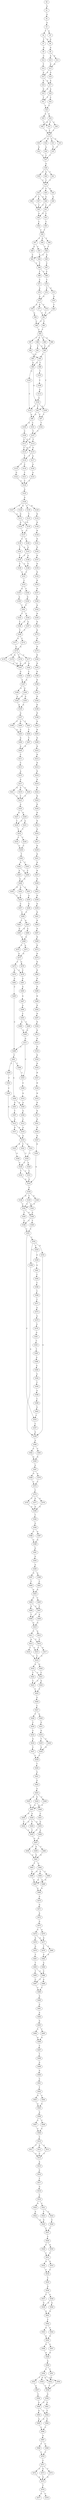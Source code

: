 strict digraph  {
	S0 -> S1 [ label = A ];
	S1 -> S2 [ label = G ];
	S2 -> S3 [ label = A ];
	S3 -> S4 [ label = T ];
	S3 -> S5 [ label = A ];
	S4 -> S6 [ label = G ];
	S4 -> S7 [ label = T ];
	S5 -> S6 [ label = G ];
	S6 -> S8 [ label = A ];
	S7 -> S9 [ label = G ];
	S8 -> S10 [ label = A ];
	S8 -> S11 [ label = G ];
	S9 -> S12 [ label = C ];
	S10 -> S13 [ label = G ];
	S11 -> S13 [ label = G ];
	S12 -> S14 [ label = T ];
	S13 -> S15 [ label = A ];
	S13 -> S16 [ label = G ];
	S14 -> S15 [ label = A ];
	S15 -> S17 [ label = A ];
	S15 -> S18 [ label = G ];
	S16 -> S17 [ label = A ];
	S17 -> S19 [ label = G ];
	S17 -> S20 [ label = A ];
	S18 -> S19 [ label = G ];
	S19 -> S21 [ label = T ];
	S20 -> S21 [ label = T ];
	S20 -> S22 [ label = C ];
	S21 -> S23 [ label = T ];
	S22 -> S23 [ label = T ];
	S23 -> S24 [ label = G ];
	S23 -> S25 [ label = A ];
	S24 -> S26 [ label = C ];
	S24 -> S27 [ label = T ];
	S24 -> S28 [ label = G ];
	S25 -> S27 [ label = T ];
	S26 -> S29 [ label = T ];
	S27 -> S29 [ label = T ];
	S28 -> S29 [ label = T ];
	S29 -> S30 [ label = T ];
	S29 -> S31 [ label = A ];
	S29 -> S32 [ label = G ];
	S29 -> S33 [ label = C ];
	S30 -> S34 [ label = G ];
	S31 -> S35 [ label = T ];
	S32 -> S36 [ label = A ];
	S33 -> S35 [ label = T ];
	S34 -> S37 [ label = T ];
	S35 -> S37 [ label = T ];
	S36 -> S37 [ label = T ];
	S37 -> S38 [ label = G ];
	S38 -> S39 [ label = C ];
	S38 -> S40 [ label = A ];
	S38 -> S41 [ label = T ];
	S39 -> S42 [ label = T ];
	S40 -> S42 [ label = T ];
	S41 -> S42 [ label = T ];
	S42 -> S43 [ label = T ];
	S42 -> S44 [ label = A ];
	S42 -> S45 [ label = C ];
	S43 -> S46 [ label = G ];
	S43 -> S47 [ label = C ];
	S43 -> S48 [ label = T ];
	S44 -> S49 [ label = A ];
	S45 -> S46 [ label = G ];
	S46 -> S50 [ label = T ];
	S46 -> S51 [ label = C ];
	S47 -> S50 [ label = T ];
	S48 -> S50 [ label = T ];
	S49 -> S51 [ label = C ];
	S50 -> S52 [ label = G ];
	S51 -> S53 [ label = T ];
	S51 -> S52 [ label = G ];
	S52 -> S54 [ label = C ];
	S53 -> S55 [ label = T ];
	S54 -> S56 [ label = T ];
	S55 -> S56 [ label = T ];
	S56 -> S57 [ label = C ];
	S56 -> S58 [ label = T ];
	S56 -> S59 [ label = G ];
	S57 -> S60 [ label = G ];
	S57 -> S61 [ label = C ];
	S58 -> S62 [ label = T ];
	S59 -> S62 [ label = T ];
	S60 -> S63 [ label = C ];
	S61 -> S64 [ label = T ];
	S62 -> S63 [ label = C ];
	S62 -> S65 [ label = G ];
	S63 -> S66 [ label = T ];
	S64 -> S66 [ label = T ];
	S65 -> S67 [ label = C ];
	S66 -> S68 [ label = C ];
	S66 -> S69 [ label = T ];
	S67 -> S68 [ label = C ];
	S68 -> S70 [ label = T ];
	S69 -> S71 [ label = C ];
	S70 -> S72 [ label = C ];
	S70 -> S73 [ label = G ];
	S71 -> S74 [ label = A ];
	S72 -> S75 [ label = A ];
	S73 -> S76 [ label = G ];
	S74 -> S75 [ label = A ];
	S75 -> S77 [ label = G ];
	S75 -> S78 [ label = A ];
	S75 -> S79 [ label = C ];
	S76 -> S80 [ label = T ];
	S77 -> S81 [ label = C ];
	S78 -> S82 [ label = A ];
	S79 -> S81 [ label = C ];
	S80 -> S81 [ label = C ];
	S81 -> S83 [ label = T ];
	S81 -> S84 [ label = C ];
	S82 -> S84 [ label = C ];
	S83 -> S85 [ label = T ];
	S84 -> S85 [ label = T ];
	S85 -> S86 [ label = G ];
	S85 -> S87 [ label = T ];
	S85 -> S88 [ label = C ];
	S85 -> S89 [ label = A ];
	S86 -> S90 [ label = C ];
	S86 -> S91 [ label = T ];
	S87 -> S92 [ label = G ];
	S88 -> S90 [ label = C ];
	S89 -> S90 [ label = C ];
	S90 -> S93 [ label = T ];
	S90 -> S94 [ label = T ];
	S91 -> S95 [ label = C ];
	S92 -> S94 [ label = T ];
	S93 -> S96 [ label = G ];
	S93 -> S97 [ label = T ];
	S94 -> S98 [ label = T ];
	S94 -> S99 [ label = G ];
	S95 -> S99 [ label = G ];
	S96 -> S100 [ label = A ];
	S96 -> S101 [ label = C ];
	S97 -> S102 [ label = T ];
	S98 -> S103 [ label = T ];
	S99 -> S104 [ label = A ];
	S99 -> S105 [ label = G ];
	S100 -> S106 [ label = C ];
	S101 -> S107 [ label = T ];
	S102 -> S107 [ label = T ];
	S103 -> S108 [ label = T ];
	S104 -> S109 [ label = A ];
	S104 -> S93 [ label = T ];
	S104 -> S110 [ label = C ];
	S105 -> S110 [ label = C ];
	S106 -> S111 [ label = C ];
	S106 -> S112 [ label = T ];
	S107 -> S111 [ label = C ];
	S107 -> S112 [ label = T ];
	S108 -> S113 [ label = A ];
	S109 -> S97 [ label = T ];
	S110 -> S96 [ label = G ];
	S111 -> S114 [ label = T ];
	S111 -> S115 [ label = G ];
	S112 -> S115 [ label = G ];
	S112 -> S114 [ label = T ];
	S113 -> S104 [ label = A ];
	S114 -> S116 [ label = T ];
	S115 -> S116 [ label = T ];
	S115 -> S117 [ label = A ];
	S116 -> S118 [ label = C ];
	S116 -> S119 [ label = T ];
	S117 -> S120 [ label = A ];
	S118 -> S121 [ label = T ];
	S119 -> S122 [ label = G ];
	S120 -> S123 [ label = A ];
	S121 -> S124 [ label = C ];
	S122 -> S124 [ label = C ];
	S123 -> S124 [ label = C ];
	S124 -> S125 [ label = A ];
	S125 -> S126 [ label = G ];
	S126 -> S127 [ label = G ];
	S126 -> S128 [ label = A ];
	S126 -> S129 [ label = N ];
	S126 -> S130 [ label = C ];
	S127 -> S131 [ label = G ];
	S128 -> S131 [ label = G ];
	S129 -> S132 [ label = N ];
	S130 -> S133 [ label = T ];
	S131 -> S134 [ label = G ];
	S131 -> S135 [ label = T ];
	S132 -> S136 [ label = N ];
	S133 -> S134 [ label = G ];
	S134 -> S137 [ label = C ];
	S135 -> S137 [ label = C ];
	S136 -> S138 [ label = N ];
	S137 -> S139 [ label = C ];
	S137 -> S140 [ label = G ];
	S138 -> S141 [ label = N ];
	S139 -> S142 [ label = T ];
	S139 -> S143 [ label = A ];
	S140 -> S143 [ label = A ];
	S141 -> S144 [ label = N ];
	S142 -> S145 [ label = C ];
	S143 -> S145 [ label = C ];
	S143 -> S146 [ label = A ];
	S144 -> S147 [ label = N ];
	S145 -> S148 [ label = T ];
	S145 -> S149 [ label = C ];
	S146 -> S148 [ label = T ];
	S147 -> S150 [ label = N ];
	S148 -> S151 [ label = C ];
	S149 -> S151 [ label = C ];
	S150 -> S152 [ label = N ];
	S151 -> S153 [ label = C ];
	S152 -> S154 [ label = N ];
	S153 -> S155 [ label = G ];
	S153 -> S156 [ label = T ];
	S154 -> S157 [ label = N ];
	S155 -> S158 [ label = A ];
	S156 -> S159 [ label = G ];
	S157 -> S160 [ label = N ];
	S158 -> S161 [ label = T ];
	S159 -> S161 [ label = T ];
	S160 -> S162 [ label = N ];
	S161 -> S163 [ label = T ];
	S161 -> S164 [ label = C ];
	S162 -> S165 [ label = N ];
	S163 -> S166 [ label = C ];
	S164 -> S166 [ label = C ];
	S164 -> S167 [ label = A ];
	S165 -> S168 [ label = N ];
	S166 -> S169 [ label = T ];
	S167 -> S169 [ label = T ];
	S168 -> S170 [ label = N ];
	S169 -> S171 [ label = G ];
	S169 -> S172 [ label = C ];
	S170 -> S173 [ label = N ];
	S171 -> S174 [ label = A ];
	S172 -> S174 [ label = A ];
	S173 -> S175 [ label = N ];
	S174 -> S176 [ label = T ];
	S174 -> S177 [ label = C ];
	S174 -> S178 [ label = G ];
	S174 -> S179 [ label = A ];
	S175 -> S180 [ label = N ];
	S176 -> S181 [ label = G ];
	S177 -> S182 [ label = A ];
	S177 -> S181 [ label = G ];
	S178 -> S181 [ label = G ];
	S179 -> S181 [ label = G ];
	S180 -> S183 [ label = N ];
	S181 -> S184 [ label = G ];
	S182 -> S185 [ label = C ];
	S183 -> S186 [ label = N ];
	S184 -> S187 [ label = A ];
	S185 -> S187 [ label = A ];
	S186 -> S188 [ label = N ];
	S187 -> S189 [ label = A ];
	S187 -> S190 [ label = G ];
	S188 -> S191 [ label = N ];
	S189 -> S192 [ label = A ];
	S190 -> S193 [ label = G ];
	S190 -> S192 [ label = A ];
	S191 -> S194 [ label = N ];
	S192 -> S195 [ label = A ];
	S193 -> S195 [ label = A ];
	S194 -> S196 [ label = N ];
	S195 -> S197 [ label = G ];
	S196 -> S198 [ label = N ];
	S197 -> S199 [ label = C ];
	S197 -> S200 [ label = G ];
	S197 -> S201 [ label = T ];
	S198 -> S202 [ label = N ];
	S199 -> S203 [ label = A ];
	S200 -> S203 [ label = A ];
	S201 -> S204 [ label = T ];
	S202 -> S205 [ label = N ];
	S203 -> S206 [ label = G ];
	S204 -> S207 [ label = T ];
	S205 -> S208 [ label = N ];
	S206 -> S209 [ label = G ];
	S207 -> S209 [ label = G ];
	S208 -> S210 [ label = N ];
	S209 -> S211 [ label = C ];
	S210 -> S212 [ label = N ];
	S211 -> S213 [ label = C ];
	S212 -> S214 [ label = N ];
	S213 -> S215 [ label = A ];
	S214 -> S216 [ label = N ];
	S215 -> S217 [ label = A ];
	S216 -> S218 [ label = N ];
	S217 -> S219 [ label = A ];
	S217 -> S220 [ label = C ];
	S217 -> S221 [ label = G ];
	S218 -> S222 [ label = N ];
	S219 -> S223 [ label = C ];
	S220 -> S223 [ label = C ];
	S221 -> S223 [ label = C ];
	S222 -> S224 [ label = N ];
	S223 -> S225 [ label = A ];
	S224 -> S226 [ label = N ];
	S225 -> S227 [ label = A ];
	S225 -> S228 [ label = G ];
	S226 -> S229 [ label = N ];
	S227 -> S230 [ label = C ];
	S228 -> S231 [ label = A ];
	S228 -> S230 [ label = C ];
	S229 -> S232 [ label = N ];
	S230 -> S233 [ label = T ];
	S231 -> S233 [ label = T ];
	S232 -> S234 [ label = N ];
	S233 -> S235 [ label = C ];
	S233 -> S236 [ label = T ];
	S234 -> S237 [ label = N ];
	S235 -> S238 [ label = C ];
	S236 -> S238 [ label = C ];
	S237 -> S239 [ label = N ];
	S238 -> S240 [ label = T ];
	S239 -> S241 [ label = N ];
	S240 -> S242 [ label = G ];
	S240 -> S243 [ label = T ];
	S241 -> S244 [ label = N ];
	S242 -> S245 [ label = A ];
	S242 -> S246 [ label = C ];
	S243 -> S246 [ label = C ];
	S244 -> S247 [ label = N ];
	S245 -> S248 [ label = G ];
	S246 -> S248 [ label = G ];
	S247 -> S249 [ label = N ];
	S248 -> S250 [ label = G ];
	S248 -> S251 [ label = C ];
	S248 -> S252 [ label = A ];
	S249 -> S253 [ label = N ];
	S250 -> S254 [ label = T ];
	S251 -> S255 [ label = A ];
	S252 -> S254 [ label = T ];
	S253 -> S256 [ label = N ];
	S254 -> S257 [ label = C ];
	S255 -> S258 [ label = G ];
	S256 -> S259 [ label = N ];
	S257 -> S260 [ label = C ];
	S258 -> S260 [ label = C ];
	S259 -> S261 [ label = N ];
	S260 -> S262 [ label = C ];
	S260 -> S263 [ label = A ];
	S261 -> S264 [ label = N ];
	S262 -> S265 [ label = G ];
	S263 -> S266 [ label = A ];
	S263 -> S265 [ label = G ];
	S264 -> S267 [ label = N ];
	S265 -> S268 [ label = G ];
	S266 -> S268 [ label = G ];
	S267 -> S269 [ label = N ];
	S268 -> S270 [ label = C ];
	S268 -> S271 [ label = A ];
	S269 -> S272 [ label = N ];
	S270 -> S273 [ label = G ];
	S271 -> S273 [ label = G ];
	S272 -> S274 [ label = N ];
	S273 -> S275 [ label = C ];
	S273 -> S276 [ label = G ];
	S274 -> S277 [ label = N ];
	S275 -> S278 [ label = C ];
	S275 -> S279 [ label = A ];
	S276 -> S278 [ label = C ];
	S277 -> S280 [ label = N ];
	S278 -> S281 [ label = A ];
	S279 -> S282 [ label = G ];
	S280 -> S283 [ label = N ];
	S281 -> S284 [ label = G ];
	S282 -> S285 [ label = C ];
	S283 -> S286 [ label = N ];
	S284 -> S287 [ label = G ];
	S285 -> S288 [ label = C ];
	S286 -> S289 [ label = N ];
	S287 -> S290 [ label = A ];
	S288 -> S291 [ label = C ];
	S289 -> S292 [ label = N ];
	S290 -> S293 [ label = C ];
	S291 -> S294 [ label = A ];
	S291 -> S295 [ label = C ];
	S291 -> S296 [ label = T ];
	S292 -> S297 [ label = N ];
	S293 -> S298 [ label = A ];
	S293 -> S299 [ label = C ];
	S294 -> S300 [ label = A ];
	S294 -> S301 [ label = G ];
	S295 -> S302 [ label = C ];
	S296 -> S303 [ label = C ];
	S297 -> S304 [ label = N ];
	S298 -> S305 [ label = G ];
	S299 -> S305 [ label = G ];
	S300 -> S306 [ label = G ];
	S301 -> S307 [ label = T ];
	S302 -> S308 [ label = C ];
	S303 -> S309 [ label = C ];
	S304 -> S310 [ label = N ];
	S305 -> S311 [ label = G ];
	S306 -> S312 [ label = C ];
	S307 -> S313 [ label = G ];
	S308 -> S313 [ label = G ];
	S309 -> S314 [ label = G ];
	S310 -> S315 [ label = N ];
	S311 -> S288 [ label = C ];
	S311 -> S303 [ label = C ];
	S312 -> S316 [ label = A ];
	S313 -> S317 [ label = G ];
	S313 -> S316 [ label = A ];
	S314 -> S300 [ label = A ];
	S315 -> S318 [ label = N ];
	S316 -> S319 [ label = A ];
	S317 -> S319 [ label = A ];
	S318 -> S320 [ label = N ];
	S319 -> S321 [ label = A ];
	S319 -> S322 [ label = C ];
	S319 -> S323 [ label = G ];
	S320 -> S324 [ label = N ];
	S321 -> S325 [ label = C ];
	S322 -> S325 [ label = C ];
	S323 -> S326 [ label = G ];
	S324 -> S327 [ label = N ];
	S325 -> S328 [ label = C ];
	S325 -> S329 [ label = A ];
	S326 -> S328 [ label = C ];
	S327 -> S330 [ label = N ];
	S328 -> S331 [ label = C ];
	S328 -> S332 [ label = T ];
	S329 -> S331 [ label = C ];
	S330 -> S333 [ label = N ];
	S331 -> S334 [ label = G ];
	S332 -> S334 [ label = G ];
	S333 -> S335 [ label = N ];
	S334 -> S336 [ label = G ];
	S335 -> S337 [ label = N ];
	S336 -> S338 [ label = G ];
	S336 -> S339 [ label = C ];
	S336 -> S340 [ label = A ];
	S337 -> S341 [ label = N ];
	S338 -> S342 [ label = T ];
	S339 -> S342 [ label = T ];
	S339 -> S343 [ label = C ];
	S340 -> S342 [ label = T ];
	S341 -> S344 [ label = N ];
	S342 -> S345 [ label = T ];
	S342 -> S346 [ label = A ];
	S343 -> S346 [ label = A ];
	S344 -> S347 [ label = N ];
	S345 -> S348 [ label = C ];
	S346 -> S348 [ label = C ];
	S346 -> S349 [ label = T ];
	S347 -> S350 [ label = N ];
	S348 -> S351 [ label = C ];
	S349 -> S351 [ label = C ];
	S350 -> S334 [ label = G ];
	S351 -> S352 [ label = C ];
	S351 -> S353 [ label = C ];
	S352 -> S354 [ label = G ];
	S352 -> S355 [ label = C ];
	S352 -> S356 [ label = T ];
	S353 -> S357 [ label = C ];
	S354 -> S358 [ label = G ];
	S355 -> S359 [ label = A ];
	S356 -> S358 [ label = G ];
	S357 -> S358 [ label = G ];
	S358 -> S360 [ label = A ];
	S359 -> S361 [ label = A ];
	S360 -> S362 [ label = C ];
	S360 -> S363 [ label = T ];
	S361 -> S364 [ label = C ];
	S362 -> S365 [ label = G ];
	S363 -> S365 [ label = G ];
	S364 -> S366 [ label = C ];
	S365 -> S367 [ label = A ];
	S366 -> S368 [ label = C ];
	S367 -> S369 [ label = G ];
	S367 -> S370 [ label = A ];
	S368 -> S371 [ label = C ];
	S369 -> S372 [ label = C ];
	S370 -> S372 [ label = C ];
	S371 -> S373 [ label = A ];
	S372 -> S374 [ label = C ];
	S373 -> S375 [ label = A ];
	S374 -> S376 [ label = C ];
	S374 -> S377 [ label = G ];
	S374 -> S378 [ label = A ];
	S375 -> S379 [ label = G ];
	S376 -> S380 [ label = A ];
	S377 -> S380 [ label = A ];
	S378 -> S380 [ label = A ];
	S379 -> S381 [ label = G ];
	S380 -> S382 [ label = T ];
	S381 -> S383 [ label = C ];
	S382 -> S384 [ label = G ];
	S383 -> S385 [ label = T ];
	S384 -> S386 [ label = C ];
	S384 -> S387 [ label = A ];
	S385 -> S388 [ label = G ];
	S386 -> S389 [ label = G ];
	S387 -> S389 [ label = G ];
	S388 -> S390 [ label = G ];
	S389 -> S391 [ label = G ];
	S390 -> S392 [ label = G ];
	S391 -> S393 [ label = G ];
	S392 -> S394 [ label = C ];
	S393 -> S395 [ label = A ];
	S394 -> S396 [ label = A ];
	S395 -> S397 [ label = G ];
	S395 -> S398 [ label = A ];
	S396 -> S399 [ label = C ];
	S397 -> S400 [ label = T ];
	S398 -> S401 [ label = C ];
	S399 -> S402 [ label = G ];
	S400 -> S403 [ label = A ];
	S401 -> S403 [ label = A ];
	S402 -> S353 [ label = C ];
	S403 -> S404 [ label = C ];
	S403 -> S405 [ label = T ];
	S404 -> S406 [ label = A ];
	S404 -> S407 [ label = C ];
	S405 -> S407 [ label = C ];
	S406 -> S408 [ label = T ];
	S407 -> S408 [ label = T ];
	S407 -> S409 [ label = A ];
	S408 -> S410 [ label = G ];
	S409 -> S410 [ label = G ];
	S410 -> S411 [ label = C ];
	S410 -> S412 [ label = A ];
	S411 -> S413 [ label = A ];
	S411 -> S414 [ label = T ];
	S412 -> S414 [ label = T ];
	S413 -> S415 [ label = C ];
	S413 -> S416 [ label = T ];
	S414 -> S417 [ label = G ];
	S414 -> S415 [ label = C ];
	S415 -> S418 [ label = C ];
	S416 -> S418 [ label = C ];
	S417 -> S418 [ label = C ];
	S418 -> S419 [ label = A ];
	S418 -> S420 [ label = G ];
	S419 -> S421 [ label = C ];
	S419 -> S422 [ label = T ];
	S420 -> S421 [ label = C ];
	S421 -> S423 [ label = C ];
	S421 -> S424 [ label = A ];
	S422 -> S423 [ label = C ];
	S423 -> S425 [ label = T ];
	S424 -> S425 [ label = T ];
	S425 -> S426 [ label = G ];
	S426 -> S427 [ label = C ];
	S427 -> S428 [ label = T ];
	S427 -> S429 [ label = A ];
	S428 -> S430 [ label = C ];
	S429 -> S431 [ label = G ];
	S430 -> S432 [ label = C ];
	S431 -> S433 [ label = G ];
	S432 -> S434 [ label = G ];
	S433 -> S435 [ label = T ];
	S433 -> S436 [ label = C ];
	S434 -> S437 [ label = C ];
	S435 -> S438 [ label = G ];
	S436 -> S438 [ label = G ];
	S437 -> S439 [ label = C ];
	S438 -> S439 [ label = C ];
	S439 -> S440 [ label = T ];
	S440 -> S441 [ label = G ];
	S441 -> S442 [ label = G ];
	S442 -> S443 [ label = A ];
	S443 -> S444 [ label = G ];
	S443 -> S445 [ label = A ];
	S443 -> S446 [ label = C ];
	S444 -> S447 [ label = C ];
	S444 -> S448 [ label = G ];
	S445 -> S447 [ label = C ];
	S446 -> S447 [ label = C ];
	S447 -> S449 [ label = A ];
	S447 -> S450 [ label = G ];
	S448 -> S451 [ label = C ];
	S449 -> S452 [ label = C ];
	S449 -> S453 [ label = G ];
	S449 -> S454 [ label = T ];
	S450 -> S452 [ label = C ];
	S451 -> S453 [ label = G ];
	S452 -> S455 [ label = C ];
	S453 -> S455 [ label = C ];
	S453 -> S456 [ label = A ];
	S454 -> S455 [ label = C ];
	S455 -> S457 [ label = G ];
	S456 -> S457 [ label = G ];
	S457 -> S458 [ label = C ];
	S457 -> S459 [ label = G ];
	S457 -> S460 [ label = T ];
	S458 -> S461 [ label = G ];
	S459 -> S461 [ label = G ];
	S460 -> S461 [ label = G ];
	S461 -> S462 [ label = C ];
	S461 -> S463 [ label = T ];
	S462 -> S464 [ label = C ];
	S462 -> S465 [ label = G ];
	S462 -> S466 [ label = T ];
	S463 -> S465 [ label = G ];
	S464 -> S467 [ label = G ];
	S464 -> S468 [ label = C ];
	S465 -> S467 [ label = G ];
	S466 -> S467 [ label = G ];
	S467 -> S469 [ label = A ];
	S468 -> S469 [ label = A ];
	S469 -> S470 [ label = G ];
	S470 -> S471 [ label = G ];
	S471 -> S472 [ label = A ];
	S472 -> S473 [ label = G ];
	S473 -> S474 [ label = C ];
	S473 -> S475 [ label = A ];
	S474 -> S476 [ label = A ];
	S474 -> S477 [ label = G ];
	S475 -> S477 [ label = G ];
	S476 -> S478 [ label = G ];
	S477 -> S479 [ label = T ];
	S477 -> S480 [ label = C ];
	S478 -> S481 [ label = T ];
	S479 -> S482 [ label = A ];
	S480 -> S482 [ label = A ];
	S481 -> S483 [ label = T ];
	S482 -> S484 [ label = A ];
	S483 -> S485 [ label = T ];
	S483 -> S486 [ label = C ];
	S484 -> S486 [ label = C ];
	S485 -> S487 [ label = C ];
	S486 -> S487 [ label = C ];
	S486 -> S488 [ label = A ];
	S487 -> S489 [ label = T ];
	S488 -> S489 [ label = T ];
	S489 -> S490 [ label = G ];
	S490 -> S491 [ label = G ];
	S491 -> S492 [ label = A ];
	S492 -> S493 [ label = G ];
	S493 -> S494 [ label = C ];
	S493 -> S495 [ label = T ];
	S494 -> S496 [ label = A ];
	S495 -> S496 [ label = A ];
	S496 -> S497 [ label = C ];
	S497 -> S498 [ label = T ];
	S498 -> S499 [ label = G ];
	S499 -> S500 [ label = G ];
	S500 -> S501 [ label = C ];
	S501 -> S502 [ label = T ];
	S502 -> S503 [ label = G ];
	S502 -> S504 [ label = C ];
	S503 -> S505 [ label = A ];
	S504 -> S505 [ label = A ];
	S505 -> S506 [ label = A ];
	S506 -> S507 [ label = C ];
	S506 -> S508 [ label = T ];
	S507 -> S509 [ label = C ];
	S508 -> S509 [ label = C ];
	S509 -> S510 [ label = C ];
	S510 -> S511 [ label = T ];
	S510 -> S512 [ label = G ];
	S510 -> S513 [ label = C ];
	S511 -> S514 [ label = C ];
	S512 -> S514 [ label = C ];
	S513 -> S514 [ label = C ];
	S514 -> S515 [ label = A ];
	S515 -> S516 [ label = C ];
	S516 -> S517 [ label = T ];
	S517 -> S518 [ label = G ];
	S518 -> S519 [ label = C ];
	S519 -> S520 [ label = A ];
	S519 -> S521 [ label = C ];
	S520 -> S522 [ label = A ];
	S521 -> S523 [ label = T ];
	S521 -> S524 [ label = C ];
	S522 -> S525 [ label = G ];
	S523 -> S525 [ label = G ];
	S524 -> S526 [ label = C ];
	S525 -> S527 [ label = C ];
	S526 -> S527 [ label = C ];
	S527 -> S528 [ label = C ];
	S528 -> S529 [ label = C ];
	S528 -> S530 [ label = G ];
	S529 -> S531 [ label = C ];
	S530 -> S531 [ label = C ];
	S531 -> S532 [ label = A ];
	S531 -> S533 [ label = G ];
	S532 -> S534 [ label = C ];
	S533 -> S534 [ label = C ];
	S534 -> S535 [ label = T ];
	S535 -> S536 [ label = G ];
	S536 -> S537 [ label = T ];
	S536 -> S538 [ label = C ];
	S537 -> S539 [ label = G ];
	S538 -> S540 [ label = A ];
	S538 -> S539 [ label = G ];
	S539 -> S541 [ label = A ];
	S540 -> S541 [ label = A ];
	S541 -> S542 [ label = C ];
	S542 -> S543 [ label = A ];
	S542 -> S544 [ label = C ];
	S543 -> S545 [ label = G ];
	S544 -> S545 [ label = G ];
	S545 -> S546 [ label = G ];
	S545 -> S547 [ label = C ];
	S546 -> S548 [ label = A ];
	S547 -> S548 [ label = A ];
	S548 -> S549 [ label = A ];
	S549 -> S550 [ label = C ];
	S549 -> S551 [ label = T ];
	S550 -> S552 [ label = G ];
	S550 -> S553 [ label = T ];
	S550 -> S554 [ label = C ];
	S550 -> S555 [ label = A ];
	S551 -> S552 [ label = G ];
	S552 -> S556 [ label = T ];
	S553 -> S557 [ label = A ];
	S554 -> S556 [ label = T ];
	S555 -> S556 [ label = T ];
	S556 -> S558 [ label = G ];
	S557 -> S559 [ label = C ];
	S558 -> S560 [ label = G ];
	S558 -> S561 [ label = A ];
	S559 -> S560 [ label = G ];
	S560 -> S562 [ label = T ];
	S560 -> S563 [ label = G ];
	S561 -> S562 [ label = T ];
	S562 -> S564 [ label = C ];
	S562 -> S565 [ label = A ];
	S563 -> S565 [ label = A ];
	S564 -> S566 [ label = C ];
	S565 -> S566 [ label = C ];
	S566 -> S567 [ label = A ];
	S567 -> S568 [ label = T ];
	S567 -> S569 [ label = C ];
	S568 -> S570 [ label = C ];
	S569 -> S570 [ label = C ];
	S570 -> S571 [ label = C ];
	S571 -> S572 [ label = C ];
	S571 -> S573 [ label = G ];
	S571 -> S574 [ label = T ];
	S572 -> S575 [ label = G ];
	S573 -> S575 [ label = G ];
	S574 -> S575 [ label = G ];
	S575 -> S576 [ label = T ];
	S576 -> S577 [ label = G ];
	S576 -> S578 [ label = C ];
}
